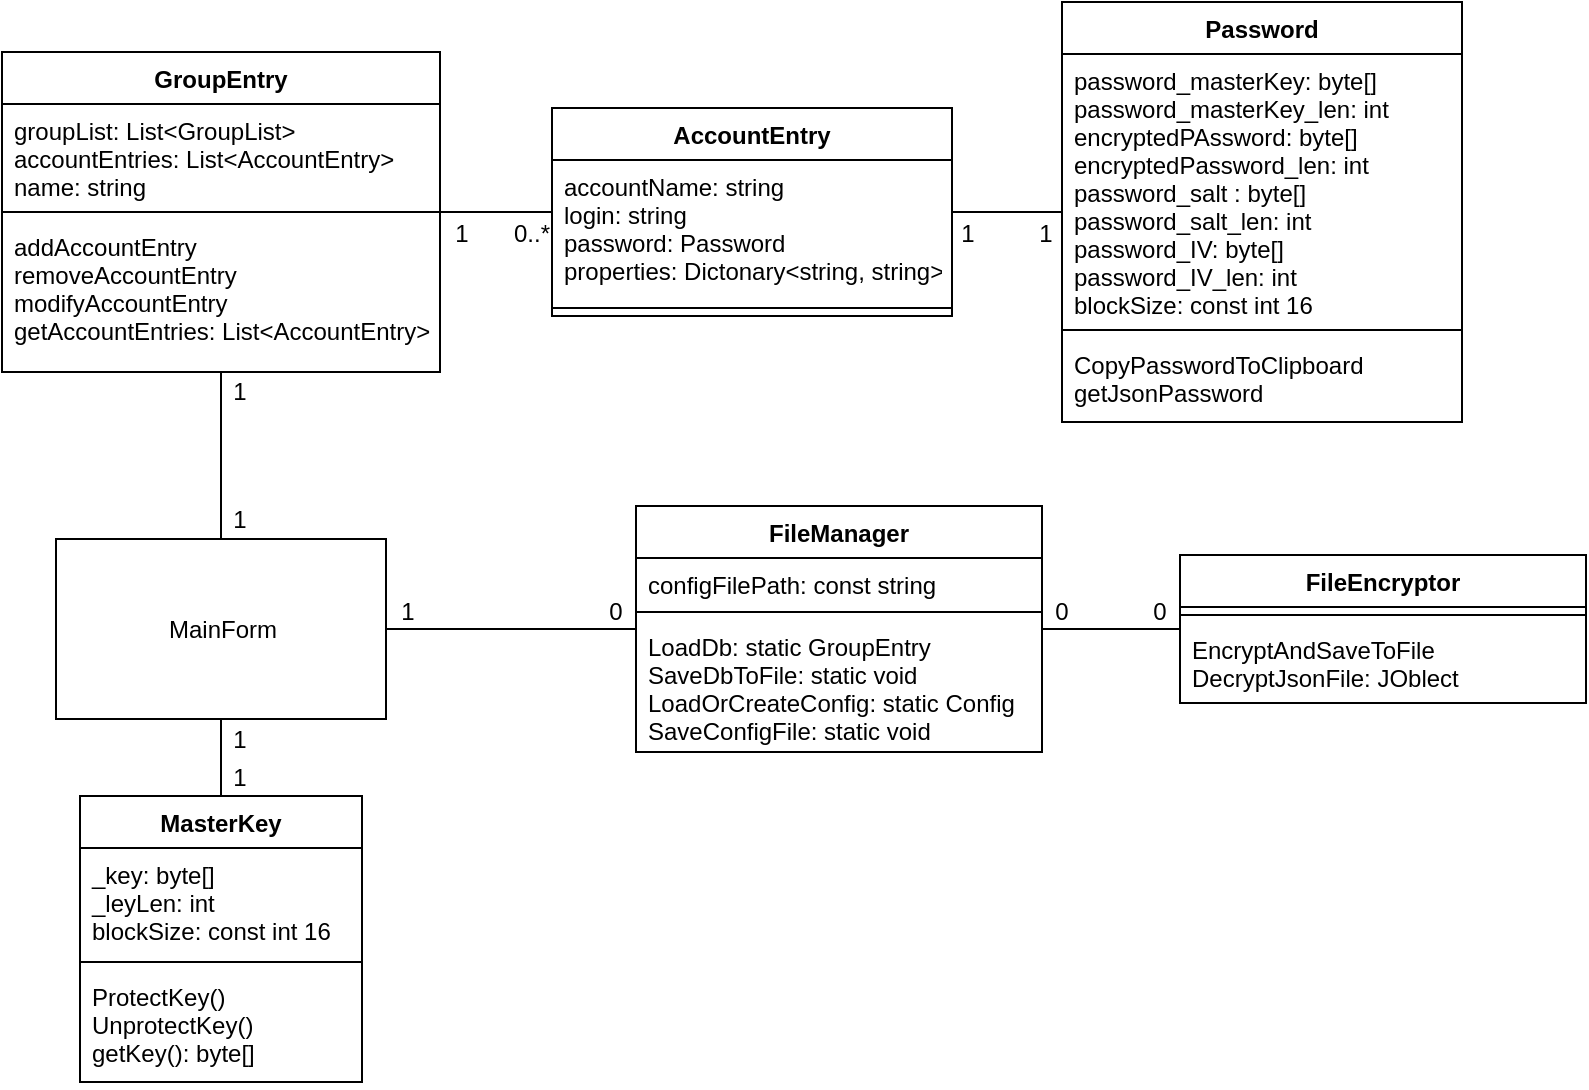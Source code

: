 <mxfile version="20.8.16" type="device"><diagram id="C5RBs43oDa-KdzZeNtuy" name="Page-1"><mxGraphModel dx="1175" dy="702" grid="0" gridSize="10" guides="1" tooltips="1" connect="1" arrows="1" fold="1" page="1" pageScale="1" pageWidth="827" pageHeight="1169" math="0" shadow="0"><root><mxCell id="WIyWlLk6GJQsqaUBKTNV-0"/><mxCell id="WIyWlLk6GJQsqaUBKTNV-1" parent="WIyWlLk6GJQsqaUBKTNV-0"/><mxCell id="TMMSI7ghqGFuqmbbUpCR-4" value="Password" style="swimlane;fontStyle=1;align=center;verticalAlign=top;childLayout=stackLayout;horizontal=1;startSize=26;horizontalStack=0;resizeParent=1;resizeParentMax=0;resizeLast=0;collapsible=1;marginBottom=0;" parent="WIyWlLk6GJQsqaUBKTNV-1" vertex="1"><mxGeometry x="540" y="178" width="200" height="210" as="geometry"/></mxCell><mxCell id="TMMSI7ghqGFuqmbbUpCR-5" value="password_masterKey: byte[]&#10;password_masterKey_len: int&#10;encryptedPAssword: byte[]&#10;encryptedPassword_len: int&#10;password_salt : byte[]&#10;password_salt_len: int&#10;password_IV: byte[]&#10;password_IV_len: int&#10;blockSize: const int 16" style="text;strokeColor=none;fillColor=none;align=left;verticalAlign=top;spacingLeft=4;spacingRight=4;overflow=hidden;rotatable=0;points=[[0,0.5],[1,0.5]];portConstraint=eastwest;" parent="TMMSI7ghqGFuqmbbUpCR-4" vertex="1"><mxGeometry y="26" width="200" height="134" as="geometry"/></mxCell><mxCell id="TMMSI7ghqGFuqmbbUpCR-6" value="" style="line;strokeWidth=1;fillColor=none;align=left;verticalAlign=middle;spacingTop=-1;spacingLeft=3;spacingRight=3;rotatable=0;labelPosition=right;points=[];portConstraint=eastwest;strokeColor=inherit;" parent="TMMSI7ghqGFuqmbbUpCR-4" vertex="1"><mxGeometry y="160" width="200" height="8" as="geometry"/></mxCell><mxCell id="TMMSI7ghqGFuqmbbUpCR-7" value="CopyPasswordToClipboard&#10;getJsonPassword" style="text;strokeColor=none;fillColor=none;align=left;verticalAlign=top;spacingLeft=4;spacingRight=4;overflow=hidden;rotatable=0;points=[[0,0.5],[1,0.5]];portConstraint=eastwest;" parent="TMMSI7ghqGFuqmbbUpCR-4" vertex="1"><mxGeometry y="168" width="200" height="42" as="geometry"/></mxCell><mxCell id="TMMSI7ghqGFuqmbbUpCR-8" value="MasterKey" style="swimlane;fontStyle=1;align=center;verticalAlign=top;childLayout=stackLayout;horizontal=1;startSize=26;horizontalStack=0;resizeParent=1;resizeParentMax=0;resizeLast=0;collapsible=1;marginBottom=0;" parent="WIyWlLk6GJQsqaUBKTNV-1" vertex="1"><mxGeometry x="49" y="575" width="141" height="143" as="geometry"/></mxCell><mxCell id="TMMSI7ghqGFuqmbbUpCR-9" value="_key: byte[]&#10;_leyLen: int&#10;blockSize: const int 16" style="text;strokeColor=none;fillColor=none;align=left;verticalAlign=top;spacingLeft=4;spacingRight=4;overflow=hidden;rotatable=0;points=[[0,0.5],[1,0.5]];portConstraint=eastwest;" parent="TMMSI7ghqGFuqmbbUpCR-8" vertex="1"><mxGeometry y="26" width="141" height="53" as="geometry"/></mxCell><mxCell id="TMMSI7ghqGFuqmbbUpCR-10" value="" style="line;strokeWidth=1;fillColor=none;align=left;verticalAlign=middle;spacingTop=-1;spacingLeft=3;spacingRight=3;rotatable=0;labelPosition=right;points=[];portConstraint=eastwest;strokeColor=inherit;" parent="TMMSI7ghqGFuqmbbUpCR-8" vertex="1"><mxGeometry y="79" width="141" height="8" as="geometry"/></mxCell><mxCell id="TMMSI7ghqGFuqmbbUpCR-11" value="ProtectKey()&#10;UnprotectKey()&#10;getKey(): byte[]" style="text;strokeColor=none;fillColor=none;align=left;verticalAlign=top;spacingLeft=4;spacingRight=4;overflow=hidden;rotatable=0;points=[[0,0.5],[1,0.5]];portConstraint=eastwest;" parent="TMMSI7ghqGFuqmbbUpCR-8" vertex="1"><mxGeometry y="87" width="141" height="56" as="geometry"/></mxCell><mxCell id="TMMSI7ghqGFuqmbbUpCR-12" value="AccountEntry" style="swimlane;fontStyle=1;align=center;verticalAlign=top;childLayout=stackLayout;horizontal=1;startSize=26;horizontalStack=0;resizeParent=1;resizeParentMax=0;resizeLast=0;collapsible=1;marginBottom=0;" parent="WIyWlLk6GJQsqaUBKTNV-1" vertex="1"><mxGeometry x="285" y="231" width="200" height="104" as="geometry"/></mxCell><mxCell id="TMMSI7ghqGFuqmbbUpCR-13" value="accountName: string&#10;login: string&#10;password: Password&#10;properties: Dictonary&lt;string, string&gt;" style="text;strokeColor=none;fillColor=none;align=left;verticalAlign=top;spacingLeft=4;spacingRight=4;overflow=hidden;rotatable=0;points=[[0,0.5],[1,0.5]];portConstraint=eastwest;" parent="TMMSI7ghqGFuqmbbUpCR-12" vertex="1"><mxGeometry y="26" width="200" height="70" as="geometry"/></mxCell><mxCell id="TMMSI7ghqGFuqmbbUpCR-14" value="" style="line;strokeWidth=1;fillColor=none;align=left;verticalAlign=middle;spacingTop=-1;spacingLeft=3;spacingRight=3;rotatable=0;labelPosition=right;points=[];portConstraint=eastwest;strokeColor=inherit;" parent="TMMSI7ghqGFuqmbbUpCR-12" vertex="1"><mxGeometry y="96" width="200" height="8" as="geometry"/></mxCell><mxCell id="TMMSI7ghqGFuqmbbUpCR-16" value="GroupEntry" style="swimlane;fontStyle=1;align=center;verticalAlign=top;childLayout=stackLayout;horizontal=1;startSize=26;horizontalStack=0;resizeParent=1;resizeParentMax=0;resizeLast=0;collapsible=1;marginBottom=0;" parent="WIyWlLk6GJQsqaUBKTNV-1" vertex="1"><mxGeometry x="10" y="203" width="219" height="160" as="geometry"/></mxCell><mxCell id="TMMSI7ghqGFuqmbbUpCR-17" value="groupList: List&lt;GroupList&gt;&#10;accountEntries: List&lt;AccountEntry&gt;&#10;name: string" style="text;strokeColor=none;fillColor=none;align=left;verticalAlign=top;spacingLeft=4;spacingRight=4;overflow=hidden;rotatable=0;points=[[0,0.5],[1,0.5]];portConstraint=eastwest;" parent="TMMSI7ghqGFuqmbbUpCR-16" vertex="1"><mxGeometry y="26" width="219" height="50" as="geometry"/></mxCell><mxCell id="TMMSI7ghqGFuqmbbUpCR-18" value="" style="line;strokeWidth=1;fillColor=none;align=left;verticalAlign=middle;spacingTop=-1;spacingLeft=3;spacingRight=3;rotatable=0;labelPosition=right;points=[];portConstraint=eastwest;strokeColor=inherit;" parent="TMMSI7ghqGFuqmbbUpCR-16" vertex="1"><mxGeometry y="76" width="219" height="8" as="geometry"/></mxCell><mxCell id="TMMSI7ghqGFuqmbbUpCR-19" value="addAccountEntry&#10;removeAccountEntry&#10;modifyAccountEntry&#10;getAccountEntries: List&lt;AccountEntry&gt;" style="text;strokeColor=none;fillColor=none;align=left;verticalAlign=top;spacingLeft=4;spacingRight=4;overflow=hidden;rotatable=0;points=[[0,0.5],[1,0.5]];portConstraint=eastwest;" parent="TMMSI7ghqGFuqmbbUpCR-16" vertex="1"><mxGeometry y="84" width="219" height="76" as="geometry"/></mxCell><mxCell id="TMMSI7ghqGFuqmbbUpCR-20" value="FileManager" style="swimlane;fontStyle=1;align=center;verticalAlign=top;childLayout=stackLayout;horizontal=1;startSize=26;horizontalStack=0;resizeParent=1;resizeParentMax=0;resizeLast=0;collapsible=1;marginBottom=0;" parent="WIyWlLk6GJQsqaUBKTNV-1" vertex="1"><mxGeometry x="327" y="430" width="203" height="123" as="geometry"/></mxCell><mxCell id="TMMSI7ghqGFuqmbbUpCR-21" value="configFilePath: const string&#10;" style="text;strokeColor=none;fillColor=none;align=left;verticalAlign=top;spacingLeft=4;spacingRight=4;overflow=hidden;rotatable=0;points=[[0,0.5],[1,0.5]];portConstraint=eastwest;" parent="TMMSI7ghqGFuqmbbUpCR-20" vertex="1"><mxGeometry y="26" width="203" height="23" as="geometry"/></mxCell><mxCell id="TMMSI7ghqGFuqmbbUpCR-22" value="" style="line;strokeWidth=1;fillColor=none;align=left;verticalAlign=middle;spacingTop=-1;spacingLeft=3;spacingRight=3;rotatable=0;labelPosition=right;points=[];portConstraint=eastwest;strokeColor=inherit;" parent="TMMSI7ghqGFuqmbbUpCR-20" vertex="1"><mxGeometry y="49" width="203" height="8" as="geometry"/></mxCell><mxCell id="TMMSI7ghqGFuqmbbUpCR-23" value="LoadDb: static GroupEntry&#10;SaveDbToFile: static void&#10;LoadOrCreateConfig: static Config&#10;SaveConfigFile: static void" style="text;strokeColor=none;fillColor=none;align=left;verticalAlign=top;spacingLeft=4;spacingRight=4;overflow=hidden;rotatable=0;points=[[0,0.5],[1,0.5]];portConstraint=eastwest;" parent="TMMSI7ghqGFuqmbbUpCR-20" vertex="1"><mxGeometry y="57" width="203" height="66" as="geometry"/></mxCell><mxCell id="TMMSI7ghqGFuqmbbUpCR-25" value="FileEncryptor" style="swimlane;fontStyle=1;align=center;verticalAlign=top;childLayout=stackLayout;horizontal=1;startSize=26;horizontalStack=0;resizeParent=1;resizeParentMax=0;resizeLast=0;collapsible=1;marginBottom=0;" parent="WIyWlLk6GJQsqaUBKTNV-1" vertex="1"><mxGeometry x="599" y="454.5" width="203" height="74" as="geometry"/></mxCell><mxCell id="TMMSI7ghqGFuqmbbUpCR-27" value="" style="line;strokeWidth=1;fillColor=none;align=left;verticalAlign=middle;spacingTop=-1;spacingLeft=3;spacingRight=3;rotatable=0;labelPosition=right;points=[];portConstraint=eastwest;strokeColor=inherit;" parent="TMMSI7ghqGFuqmbbUpCR-25" vertex="1"><mxGeometry y="26" width="203" height="8" as="geometry"/></mxCell><mxCell id="TMMSI7ghqGFuqmbbUpCR-28" value="EncryptAndSaveToFile&#10;DecryptJsonFile: JOblect" style="text;strokeColor=none;fillColor=none;align=left;verticalAlign=top;spacingLeft=4;spacingRight=4;overflow=hidden;rotatable=0;points=[[0,0.5],[1,0.5]];portConstraint=eastwest;" parent="TMMSI7ghqGFuqmbbUpCR-25" vertex="1"><mxGeometry y="34" width="203" height="40" as="geometry"/></mxCell><mxCell id="TMMSI7ghqGFuqmbbUpCR-29" value="" style="endArrow=none;html=1;rounded=0;" parent="WIyWlLk6GJQsqaUBKTNV-1" source="TMMSI7ghqGFuqmbbUpCR-20" target="TMMSI7ghqGFuqmbbUpCR-25" edge="1"><mxGeometry width="50" height="50" relative="1" as="geometry"><mxPoint x="778" y="271" as="sourcePoint"/><mxPoint x="828" y="221" as="targetPoint"/></mxGeometry></mxCell><mxCell id="TMMSI7ghqGFuqmbbUpCR-30" value="" style="endArrow=none;html=1;rounded=0;" parent="WIyWlLk6GJQsqaUBKTNV-1" source="TMMSI7ghqGFuqmbbUpCR-16" target="TMMSI7ghqGFuqmbbUpCR-12" edge="1"><mxGeometry width="50" height="50" relative="1" as="geometry"><mxPoint x="200" y="295" as="sourcePoint"/><mxPoint x="269" y="295" as="targetPoint"/></mxGeometry></mxCell><mxCell id="TMMSI7ghqGFuqmbbUpCR-32" value="" style="endArrow=none;html=1;rounded=0;" parent="WIyWlLk6GJQsqaUBKTNV-1" source="TMMSI7ghqGFuqmbbUpCR-12" target="TMMSI7ghqGFuqmbbUpCR-4" edge="1"><mxGeometry width="50" height="50" relative="1" as="geometry"><mxPoint x="489" y="279" as="sourcePoint"/><mxPoint x="545" y="279" as="targetPoint"/></mxGeometry></mxCell><mxCell id="TMMSI7ghqGFuqmbbUpCR-33" value="MainForm" style="html=1;" parent="WIyWlLk6GJQsqaUBKTNV-1" vertex="1"><mxGeometry x="37" y="446.5" width="165" height="90" as="geometry"/></mxCell><mxCell id="TMMSI7ghqGFuqmbbUpCR-34" value="" style="endArrow=none;html=1;rounded=0;" parent="WIyWlLk6GJQsqaUBKTNV-1" source="TMMSI7ghqGFuqmbbUpCR-33" target="TMMSI7ghqGFuqmbbUpCR-20" edge="1"><mxGeometry width="50" height="50" relative="1" as="geometry"><mxPoint x="223" y="511" as="sourcePoint"/><mxPoint x="292" y="511" as="targetPoint"/></mxGeometry></mxCell><mxCell id="TMMSI7ghqGFuqmbbUpCR-36" value="" style="endArrow=none;html=1;rounded=0;exitX=0.5;exitY=0;exitDx=0;exitDy=0;" parent="WIyWlLk6GJQsqaUBKTNV-1" source="TMMSI7ghqGFuqmbbUpCR-33" target="TMMSI7ghqGFuqmbbUpCR-19" edge="1"><mxGeometry width="50" height="50" relative="1" as="geometry"><mxPoint x="212" y="501.5" as="sourcePoint"/><mxPoint x="337" y="501.5" as="targetPoint"/></mxGeometry></mxCell><mxCell id="TMMSI7ghqGFuqmbbUpCR-37" value="" style="endArrow=none;html=1;rounded=0;exitX=0.5;exitY=1;exitDx=0;exitDy=0;entryX=0.5;entryY=0;entryDx=0;entryDy=0;" parent="WIyWlLk6GJQsqaUBKTNV-1" source="TMMSI7ghqGFuqmbbUpCR-33" target="TMMSI7ghqGFuqmbbUpCR-8" edge="1"><mxGeometry width="50" height="50" relative="1" as="geometry"><mxPoint x="129.5" y="456.5" as="sourcePoint"/><mxPoint x="129.5" y="373" as="targetPoint"/></mxGeometry></mxCell><mxCell id="TMMSI7ghqGFuqmbbUpCR-38" value="1" style="text;html=1;strokeColor=none;fillColor=none;align=center;verticalAlign=middle;whiteSpace=wrap;rounded=0;" parent="WIyWlLk6GJQsqaUBKTNV-1" vertex="1"><mxGeometry x="121" y="556" width="16" height="19" as="geometry"/></mxCell><mxCell id="TMMSI7ghqGFuqmbbUpCR-39" value="1" style="text;html=1;strokeColor=none;fillColor=none;align=center;verticalAlign=middle;whiteSpace=wrap;rounded=0;" parent="WIyWlLk6GJQsqaUBKTNV-1" vertex="1"><mxGeometry x="121" y="537" width="16" height="19" as="geometry"/></mxCell><mxCell id="TMMSI7ghqGFuqmbbUpCR-40" value="1" style="text;html=1;strokeColor=none;fillColor=none;align=center;verticalAlign=middle;whiteSpace=wrap;rounded=0;" parent="WIyWlLk6GJQsqaUBKTNV-1" vertex="1"><mxGeometry x="121" y="427.5" width="16" height="19" as="geometry"/></mxCell><mxCell id="TMMSI7ghqGFuqmbbUpCR-41" value="1" style="text;html=1;strokeColor=none;fillColor=none;align=center;verticalAlign=middle;whiteSpace=wrap;rounded=0;" parent="WIyWlLk6GJQsqaUBKTNV-1" vertex="1"><mxGeometry x="121" y="363" width="16" height="19" as="geometry"/></mxCell><mxCell id="TMMSI7ghqGFuqmbbUpCR-42" value="1" style="text;html=1;strokeColor=none;fillColor=none;align=center;verticalAlign=middle;whiteSpace=wrap;rounded=0;" parent="WIyWlLk6GJQsqaUBKTNV-1" vertex="1"><mxGeometry x="232" y="284" width="16" height="19" as="geometry"/></mxCell><mxCell id="TMMSI7ghqGFuqmbbUpCR-43" value="1" style="text;html=1;strokeColor=none;fillColor=none;align=center;verticalAlign=middle;whiteSpace=wrap;rounded=0;" parent="WIyWlLk6GJQsqaUBKTNV-1" vertex="1"><mxGeometry x="524" y="284" width="16" height="19" as="geometry"/></mxCell><mxCell id="TMMSI7ghqGFuqmbbUpCR-44" value="0..*" style="text;html=1;strokeColor=none;fillColor=none;align=center;verticalAlign=middle;whiteSpace=wrap;rounded=0;" parent="WIyWlLk6GJQsqaUBKTNV-1" vertex="1"><mxGeometry x="267" y="284" width="16" height="19" as="geometry"/></mxCell><mxCell id="TMMSI7ghqGFuqmbbUpCR-45" value="1" style="text;html=1;strokeColor=none;fillColor=none;align=center;verticalAlign=middle;whiteSpace=wrap;rounded=0;" parent="WIyWlLk6GJQsqaUBKTNV-1" vertex="1"><mxGeometry x="205" y="473" width="16" height="19" as="geometry"/></mxCell><mxCell id="TMMSI7ghqGFuqmbbUpCR-46" value="0" style="text;html=1;strokeColor=none;fillColor=none;align=center;verticalAlign=middle;whiteSpace=wrap;rounded=0;" parent="WIyWlLk6GJQsqaUBKTNV-1" vertex="1"><mxGeometry x="309" y="473" width="16" height="19" as="geometry"/></mxCell><mxCell id="TMMSI7ghqGFuqmbbUpCR-47" value="1" style="text;html=1;strokeColor=none;fillColor=none;align=center;verticalAlign=middle;whiteSpace=wrap;rounded=0;" parent="WIyWlLk6GJQsqaUBKTNV-1" vertex="1"><mxGeometry x="485" y="284" width="16" height="19" as="geometry"/></mxCell><mxCell id="TMMSI7ghqGFuqmbbUpCR-48" value="0" style="text;html=1;strokeColor=none;fillColor=none;align=center;verticalAlign=middle;whiteSpace=wrap;rounded=0;" parent="WIyWlLk6GJQsqaUBKTNV-1" vertex="1"><mxGeometry x="532" y="473" width="16" height="19" as="geometry"/></mxCell><mxCell id="TMMSI7ghqGFuqmbbUpCR-49" value="0" style="text;html=1;strokeColor=none;fillColor=none;align=center;verticalAlign=middle;whiteSpace=wrap;rounded=0;" parent="WIyWlLk6GJQsqaUBKTNV-1" vertex="1"><mxGeometry x="581" y="473" width="16" height="19" as="geometry"/></mxCell></root></mxGraphModel></diagram></mxfile>